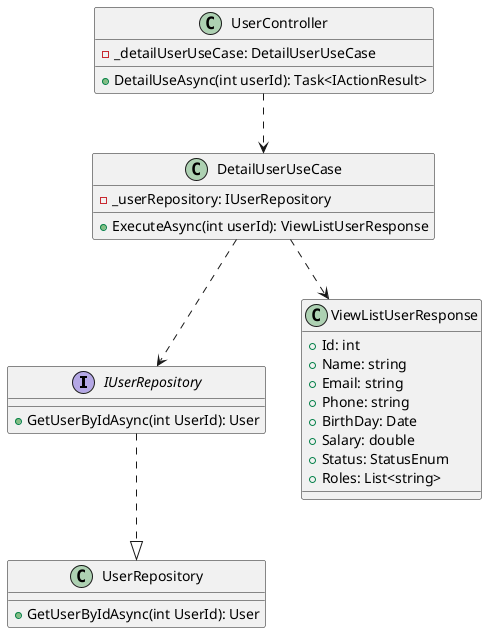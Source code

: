 @startuml
interface IUserRepository{
+GetUserByIdAsync(int UserId): User
}
class UserRepository {
+GetUserByIdAsync(int UserId): User
}

class DetailUserUseCase {
  - _userRepository: IUserRepository
  +ExecuteAsync(int userId): ViewListUserResponse
}

class UserController {
  - _detailUserUseCase: DetailUserUseCase
  + DetailUseAsync(int userId): Task<IActionResult>
}

class ViewListUserResponse{
+ Id: int
+ Name: string
+ Email: string
+ Phone: string
+ BirthDay: Date
+Salary: double
+Status: StatusEnum
+Roles: List<string>
}

UserController ..> DetailUserUseCase
DetailUserUseCase ..> ViewListUserResponse

IUserRepository ..|> UserRepository
DetailUserUseCase ..> IUserRepository
@enduml

